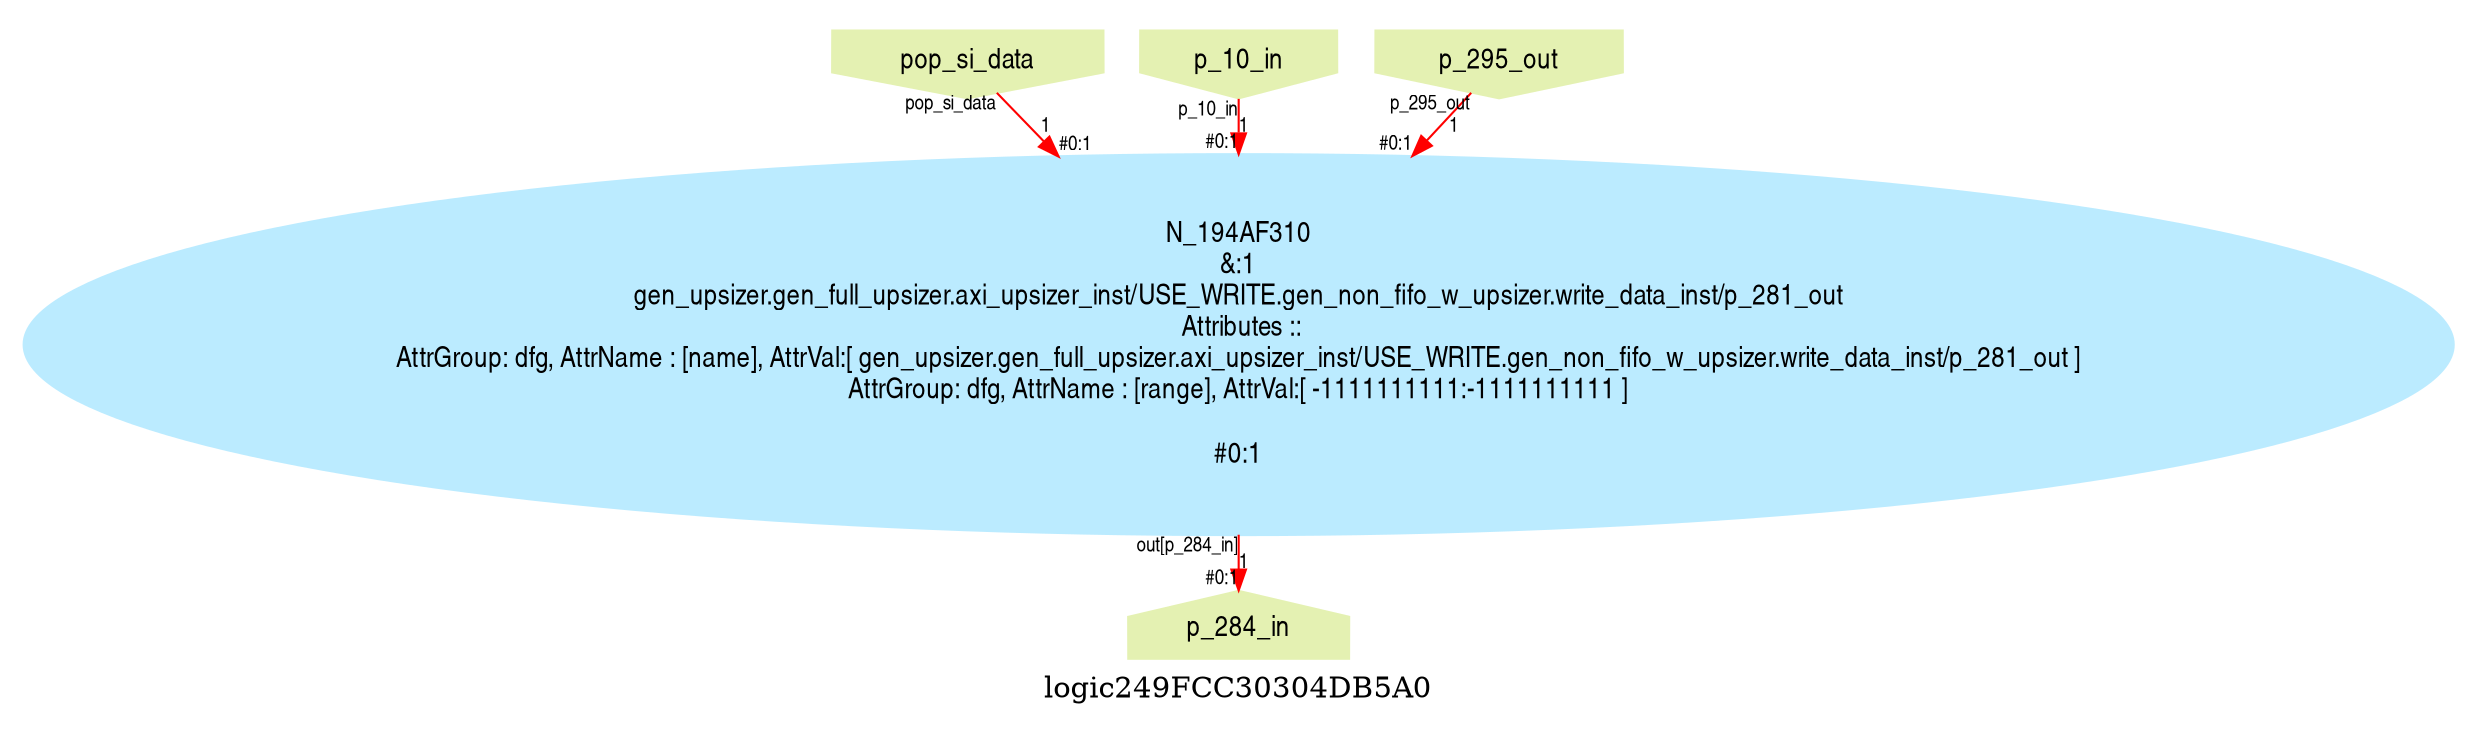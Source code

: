 digraph logic249FCC30304DB5A0 {
graph [label="logic249FCC30304DB5A0", margin="0.1,0.1", size="100,100", ranksep=0.1, splines=true];
node [style=filled, color="#ffee80", fontname=helveticanarrow];
edge [color="#ff0000", fontsize=10, fontname=helveticanarrow];
{ rank = source;logic249FCC30304DB5A0_pop_si_data [label="pop_si_data", shape=invhouse, color="#e4f1b2"];
logic249FCC30304DB5A0_p_10_in [label="p_10_in", shape=invhouse, color="#e4f1b2"];
logic249FCC30304DB5A0_p_295_out [label="p_295_out", shape=invhouse, color="#e4f1b2"];
}
{ rank = sink;logic249FCC30304DB5A0_p_284_in [label="p_284_in", shape=house, color="#e4f1b2"];
}
N_194AF310 [label="N_194AF310\n&:1\ngen_upsizer.gen_full_upsizer.axi_upsizer_inst/USE_WRITE.gen_non_fifo_w_upsizer.write_data_inst/p_281_out\n Attributes ::\nAttrGroup: dfg, AttrName : [name], AttrVal:[ gen_upsizer.gen_full_upsizer.axi_upsizer_inst/USE_WRITE.gen_non_fifo_w_upsizer.write_data_inst/p_281_out ]\nAttrGroup: dfg, AttrName : [range], AttrVal:[ -1111111111:-1111111111 ]\n\n#0:1\n", color="#bbebff"];
logic249FCC30304DB5A0_pop_si_data -> N_194AF310 [label="1", taillabel=<pop_si_data>, headlabel=<P_5D6D780>, headlabel=<#0:1>];
logic249FCC30304DB5A0_p_10_in -> N_194AF310 [label="1", taillabel=<p_10_in>, headlabel=<B>, headlabel=<#0:1>];
logic249FCC30304DB5A0_p_295_out -> N_194AF310 [label="1", taillabel=<p_295_out>, headlabel=<A>, headlabel=<#0:1>];
N_194AF310 -> logic249FCC30304DB5A0_p_284_in [label="1", taillabel=<out[p_284_in]>, headlabel=<p_284_in>, headlabel=<#0:1>];
}
